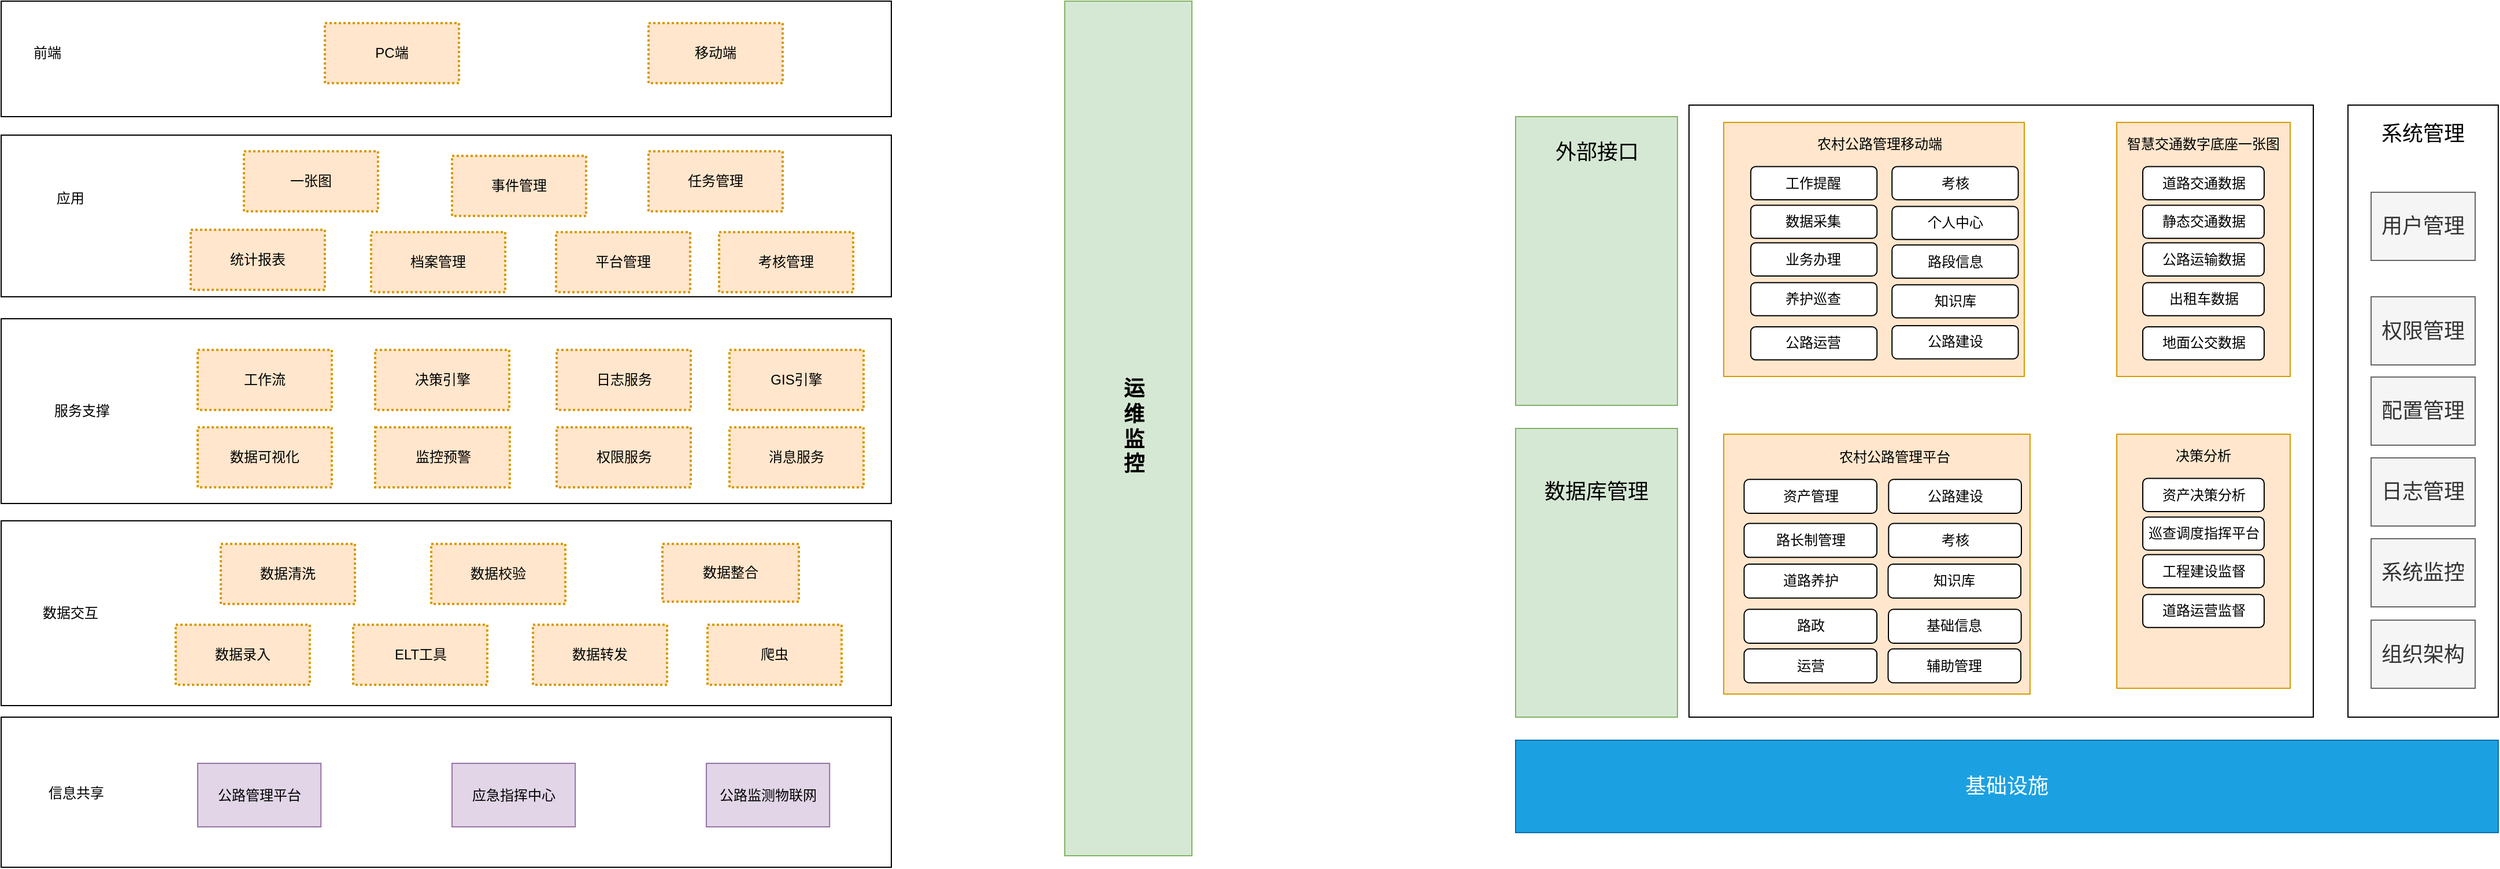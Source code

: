 <mxfile version="20.4.0" type="github">
  <diagram id="k3sl_BRwc1H5Ejsd1hgR" name="第 1 页">
    <mxGraphModel dx="1483" dy="827" grid="1" gridSize="10" guides="1" tooltips="1" connect="1" arrows="1" fold="1" page="1" pageScale="1" pageWidth="827" pageHeight="1169" math="0" shadow="0">
      <root>
        <mxCell id="0" />
        <mxCell id="1" parent="0" />
        <mxCell id="FcEx2lr4i81aOyHJjgHi-56" value="" style="rounded=0;whiteSpace=wrap;html=1;fontSize=18;" vertex="1" parent="1">
          <mxGeometry x="1550" y="190" width="540" height="530" as="geometry" />
        </mxCell>
        <mxCell id="isSvybaSc9SBgO7T6rGv-11" value="" style="group" parent="1" vertex="1" connectable="0">
          <mxGeometry x="1920" y="205" width="150" height="220" as="geometry" />
        </mxCell>
        <mxCell id="isSvybaSc9SBgO7T6rGv-3" value="" style="rounded=0;whiteSpace=wrap;html=1;fillColor=#ffe6cc;strokeColor=#d79b00;" parent="isSvybaSc9SBgO7T6rGv-11" vertex="1">
          <mxGeometry width="150" height="220" as="geometry" />
        </mxCell>
        <mxCell id="isSvybaSc9SBgO7T6rGv-2" value="智慧交通数字底座一张图" style="text;html=1;strokeColor=none;fillColor=none;align=center;verticalAlign=middle;whiteSpace=wrap;rounded=0;" parent="isSvybaSc9SBgO7T6rGv-11" vertex="1">
          <mxGeometry x="5" width="140" height="38.261" as="geometry" />
        </mxCell>
        <mxCell id="isSvybaSc9SBgO7T6rGv-4" value="道路交通数据" style="rounded=1;whiteSpace=wrap;html=1;" parent="isSvybaSc9SBgO7T6rGv-11" vertex="1">
          <mxGeometry x="22.5" y="38.261" width="105" height="28.696" as="geometry" />
        </mxCell>
        <mxCell id="isSvybaSc9SBgO7T6rGv-5" value="静态交通数据" style="rounded=1;whiteSpace=wrap;html=1;" parent="isSvybaSc9SBgO7T6rGv-11" vertex="1">
          <mxGeometry x="22.5" y="71.739" width="105" height="28.696" as="geometry" />
        </mxCell>
        <mxCell id="isSvybaSc9SBgO7T6rGv-6" value="公路运输数据" style="rounded=1;whiteSpace=wrap;html=1;" parent="isSvybaSc9SBgO7T6rGv-11" vertex="1">
          <mxGeometry x="22.5" y="104.261" width="105" height="28.696" as="geometry" />
        </mxCell>
        <mxCell id="isSvybaSc9SBgO7T6rGv-9" value="出租车数据&lt;span style=&quot;color: rgba(0, 0, 0, 0); font-family: monospace; font-size: 0px; text-align: start;&quot;&gt;%3CmxGraphModel%3E%3Croot%3E%3CmxCell%20id%3D%220%22%2F%3E%3CmxCell%20id%3D%221%22%20parent%3D%220%22%2F%3E%3CmxCell%20id%3D%222%22%20value%3D%22%E5%85%AC%E8%B7%AF%E8%BF%90%E8%BE%93%E6%95%B0%E6%8D%AE%22%20style%3D%22rounded%3D1%3BwhiteSpace%3Dwrap%3Bhtml%3D1%3B%22%20vertex%3D%221%22%20parent%3D%221%22%3E%3CmxGeometry%20x%3D%22122.5%22%20y%3D%22339%22%20width%3D%22105%22%20height%3D%2230%22%20as%3D%22geometry%22%2F%3E%3C%2FmxCell%3E%3C%2Froot%3E%3C%2FmxGraphModel%3E&lt;/span&gt;" style="rounded=1;whiteSpace=wrap;html=1;" parent="isSvybaSc9SBgO7T6rGv-11" vertex="1">
          <mxGeometry x="22.5" y="138.696" width="105" height="28.696" as="geometry" />
        </mxCell>
        <mxCell id="isSvybaSc9SBgO7T6rGv-10" value="地面公交数据" style="rounded=1;whiteSpace=wrap;html=1;" parent="isSvybaSc9SBgO7T6rGv-11" vertex="1">
          <mxGeometry x="22.5" y="176.957" width="105" height="28.696" as="geometry" />
        </mxCell>
        <mxCell id="isSvybaSc9SBgO7T6rGv-129" value="" style="rounded=0;whiteSpace=wrap;html=1;" parent="1" vertex="1">
          <mxGeometry x="90" y="100" width="770" height="100" as="geometry" />
        </mxCell>
        <mxCell id="isSvybaSc9SBgO7T6rGv-126" value="PC端" style="rounded=0;whiteSpace=wrap;html=1;dashed=1;dashPattern=1 1;strokeColor=#d79b00;strokeWidth=2;fillColor=#ffe6cc;" parent="1" vertex="1">
          <mxGeometry x="370" y="119" width="116" height="52" as="geometry" />
        </mxCell>
        <mxCell id="isSvybaSc9SBgO7T6rGv-127" value="移动端" style="rounded=0;whiteSpace=wrap;html=1;dashed=1;dashPattern=1 1;strokeColor=#d79b00;strokeWidth=2;fillColor=#ffe6cc;" parent="1" vertex="1">
          <mxGeometry x="650" y="119" width="116" height="52" as="geometry" />
        </mxCell>
        <mxCell id="isSvybaSc9SBgO7T6rGv-128" value="前端" style="text;html=1;strokeColor=none;fillColor=none;align=center;verticalAlign=middle;whiteSpace=wrap;rounded=0;" parent="1" vertex="1">
          <mxGeometry x="100" y="130" width="60" height="30" as="geometry" />
        </mxCell>
        <mxCell id="isSvybaSc9SBgO7T6rGv-137" value="" style="group" parent="1" vertex="1" connectable="0">
          <mxGeometry x="1580" y="475" width="265" height="225" as="geometry" />
        </mxCell>
        <mxCell id="isSvybaSc9SBgO7T6rGv-14" value="" style="rounded=0;whiteSpace=wrap;html=1;fillColor=#ffe6cc;strokeColor=#d79b00;" parent="isSvybaSc9SBgO7T6rGv-137" vertex="1">
          <mxGeometry width="265" height="225.0" as="geometry" />
        </mxCell>
        <mxCell id="isSvybaSc9SBgO7T6rGv-37" value="知识库" style="rounded=1;whiteSpace=wrap;html=1;" parent="isSvybaSc9SBgO7T6rGv-137" vertex="1">
          <mxGeometry x="142.217" y="112.5" width="114.833" height="29.348" as="geometry" />
        </mxCell>
        <mxCell id="isSvybaSc9SBgO7T6rGv-38" value="运营" style="rounded=1;whiteSpace=wrap;html=1;" parent="isSvybaSc9SBgO7T6rGv-137" vertex="1">
          <mxGeometry x="17.667" y="185.87" width="114.833" height="29.348" as="geometry" />
        </mxCell>
        <mxCell id="isSvybaSc9SBgO7T6rGv-40" value="基础信息" style="rounded=1;whiteSpace=wrap;html=1;" parent="isSvybaSc9SBgO7T6rGv-137" vertex="1">
          <mxGeometry x="142.499" y="151.63" width="114.833" height="29.348" as="geometry" />
        </mxCell>
        <mxCell id="isSvybaSc9SBgO7T6rGv-41" value="辅助管理" style="rounded=1;whiteSpace=wrap;html=1;" parent="isSvybaSc9SBgO7T6rGv-137" vertex="1">
          <mxGeometry x="142.217" y="185.87" width="114.833" height="29.348" as="geometry" />
        </mxCell>
        <mxCell id="isSvybaSc9SBgO7T6rGv-16" value="资产管理" style="rounded=1;whiteSpace=wrap;html=1;" parent="isSvybaSc9SBgO7T6rGv-137" vertex="1">
          <mxGeometry x="17.667" y="39.13" width="114.833" height="29.348" as="geometry" />
        </mxCell>
        <mxCell id="isSvybaSc9SBgO7T6rGv-17" value="路长制管理" style="rounded=1;whiteSpace=wrap;html=1;" parent="isSvybaSc9SBgO7T6rGv-137" vertex="1">
          <mxGeometry x="17.667" y="77.283" width="114.833" height="29.348" as="geometry" />
        </mxCell>
        <mxCell id="isSvybaSc9SBgO7T6rGv-18" value="道路养护" style="rounded=1;whiteSpace=wrap;html=1;" parent="isSvybaSc9SBgO7T6rGv-137" vertex="1">
          <mxGeometry x="17.667" y="112.5" width="114.833" height="29.348" as="geometry" />
        </mxCell>
        <mxCell id="isSvybaSc9SBgO7T6rGv-19" value="路政" style="rounded=1;whiteSpace=wrap;html=1;" parent="isSvybaSc9SBgO7T6rGv-137" vertex="1">
          <mxGeometry x="17.667" y="151.63" width="114.833" height="29.348" as="geometry" />
        </mxCell>
        <mxCell id="isSvybaSc9SBgO7T6rGv-20" value="公路建设" style="rounded=1;whiteSpace=wrap;html=1;" parent="isSvybaSc9SBgO7T6rGv-137" vertex="1">
          <mxGeometry x="142.658" y="39.13" width="114.833" height="29.348" as="geometry" />
        </mxCell>
        <mxCell id="isSvybaSc9SBgO7T6rGv-139" value="" style="group" parent="isSvybaSc9SBgO7T6rGv-137" vertex="1" connectable="0">
          <mxGeometry x="52.997" width="204.495" height="106.63" as="geometry" />
        </mxCell>
        <mxCell id="isSvybaSc9SBgO7T6rGv-15" value="农村公路管理平台" style="text;html=1;strokeColor=none;fillColor=none;align=center;verticalAlign=middle;whiteSpace=wrap;rounded=0;" parent="isSvybaSc9SBgO7T6rGv-139" vertex="1">
          <mxGeometry width="189.622" height="39.13" as="geometry" />
        </mxCell>
        <mxCell id="isSvybaSc9SBgO7T6rGv-39" value="考核" style="rounded=1;whiteSpace=wrap;html=1;" parent="isSvybaSc9SBgO7T6rGv-139" vertex="1">
          <mxGeometry x="89.661" y="77.283" width="114.833" height="29.348" as="geometry" />
        </mxCell>
        <mxCell id="isSvybaSc9SBgO7T6rGv-138" value="" style="group" parent="1" vertex="1" connectable="0">
          <mxGeometry x="1580" y="205" width="260" height="220" as="geometry" />
        </mxCell>
        <mxCell id="isSvybaSc9SBgO7T6rGv-22" value="" style="rounded=0;whiteSpace=wrap;html=1;fillColor=#ffe6cc;strokeColor=#d79b00;" parent="isSvybaSc9SBgO7T6rGv-138" vertex="1">
          <mxGeometry width="260" height="220" as="geometry" />
        </mxCell>
        <mxCell id="isSvybaSc9SBgO7T6rGv-23" value="农村公路管理移动端" style="text;html=1;strokeColor=none;fillColor=none;align=center;verticalAlign=middle;whiteSpace=wrap;rounded=0;" parent="isSvybaSc9SBgO7T6rGv-138" vertex="1">
          <mxGeometry x="62.4" width="145.6" height="38.261" as="geometry" />
        </mxCell>
        <mxCell id="isSvybaSc9SBgO7T6rGv-24" value="工作提醒" style="rounded=1;whiteSpace=wrap;html=1;" parent="isSvybaSc9SBgO7T6rGv-138" vertex="1">
          <mxGeometry x="23.4" y="38.261" width="109.2" height="28.696" as="geometry" />
        </mxCell>
        <mxCell id="isSvybaSc9SBgO7T6rGv-25" value="数据采集" style="rounded=1;whiteSpace=wrap;html=1;" parent="isSvybaSc9SBgO7T6rGv-138" vertex="1">
          <mxGeometry x="23.4" y="71.739" width="109.2" height="28.696" as="geometry" />
        </mxCell>
        <mxCell id="isSvybaSc9SBgO7T6rGv-26" value="业务办理" style="rounded=1;whiteSpace=wrap;html=1;" parent="isSvybaSc9SBgO7T6rGv-138" vertex="1">
          <mxGeometry x="23.4" y="104.261" width="109.2" height="28.696" as="geometry" />
        </mxCell>
        <mxCell id="isSvybaSc9SBgO7T6rGv-27" value="养护巡查" style="rounded=1;whiteSpace=wrap;html=1;" parent="isSvybaSc9SBgO7T6rGv-138" vertex="1">
          <mxGeometry x="23.4" y="138.696" width="109.2" height="28.696" as="geometry" />
        </mxCell>
        <mxCell id="isSvybaSc9SBgO7T6rGv-28" value="公路运营" style="rounded=1;whiteSpace=wrap;html=1;" parent="isSvybaSc9SBgO7T6rGv-138" vertex="1">
          <mxGeometry x="23.4" y="176.957" width="109.2" height="28.696" as="geometry" />
        </mxCell>
        <mxCell id="isSvybaSc9SBgO7T6rGv-59" value="考核" style="rounded=1;whiteSpace=wrap;html=1;" parent="isSvybaSc9SBgO7T6rGv-138" vertex="1">
          <mxGeometry x="145.6" y="38.261" width="109.2" height="28.696" as="geometry" />
        </mxCell>
        <mxCell id="isSvybaSc9SBgO7T6rGv-60" value="个人中心" style="rounded=1;whiteSpace=wrap;html=1;" parent="isSvybaSc9SBgO7T6rGv-138" vertex="1">
          <mxGeometry x="145.6" y="72.696" width="109.2" height="28.696" as="geometry" />
        </mxCell>
        <mxCell id="isSvybaSc9SBgO7T6rGv-61" value="路段信息" style="rounded=1;whiteSpace=wrap;html=1;" parent="isSvybaSc9SBgO7T6rGv-138" vertex="1">
          <mxGeometry x="145.6" y="106.174" width="109.2" height="28.696" as="geometry" />
        </mxCell>
        <mxCell id="isSvybaSc9SBgO7T6rGv-62" value="知识库" style="rounded=1;whiteSpace=wrap;html=1;" parent="isSvybaSc9SBgO7T6rGv-138" vertex="1">
          <mxGeometry x="145.6" y="140.609" width="109.2" height="28.696" as="geometry" />
        </mxCell>
        <mxCell id="isSvybaSc9SBgO7T6rGv-63" value="公路建设" style="rounded=1;whiteSpace=wrap;html=1;" parent="isSvybaSc9SBgO7T6rGv-138" vertex="1">
          <mxGeometry x="145.6" y="176" width="109.2" height="28.696" as="geometry" />
        </mxCell>
        <mxCell id="FcEx2lr4i81aOyHJjgHi-6" value="" style="group" vertex="1" connectable="0" parent="1">
          <mxGeometry x="90" y="216" width="800" height="140" as="geometry" />
        </mxCell>
        <mxCell id="isSvybaSc9SBgO7T6rGv-141" value="" style="rounded=0;whiteSpace=wrap;html=1;" parent="FcEx2lr4i81aOyHJjgHi-6" vertex="1">
          <mxGeometry width="770" height="140" as="geometry" />
        </mxCell>
        <mxCell id="isSvybaSc9SBgO7T6rGv-140" value="应用" style="text;html=1;strokeColor=none;fillColor=none;align=center;verticalAlign=middle;whiteSpace=wrap;rounded=0;" parent="FcEx2lr4i81aOyHJjgHi-6" vertex="1">
          <mxGeometry x="30" y="40" width="60" height="30" as="geometry" />
        </mxCell>
        <mxCell id="FcEx2lr4i81aOyHJjgHi-1" value="一张图" style="rounded=0;whiteSpace=wrap;html=1;dashed=1;dashPattern=1 1;strokeColor=#d79b00;strokeWidth=2;fillColor=#ffe6cc;" vertex="1" parent="FcEx2lr4i81aOyHJjgHi-6">
          <mxGeometry x="210" y="14" width="116" height="52" as="geometry" />
        </mxCell>
        <mxCell id="FcEx2lr4i81aOyHJjgHi-2" value="考核管理" style="rounded=0;whiteSpace=wrap;html=1;dashed=1;dashPattern=1 1;strokeColor=#d79b00;strokeWidth=2;fillColor=#ffe6cc;" vertex="1" parent="FcEx2lr4i81aOyHJjgHi-6">
          <mxGeometry x="621" y="84" width="116" height="52" as="geometry" />
        </mxCell>
        <mxCell id="FcEx2lr4i81aOyHJjgHi-3" value="事件管理" style="rounded=0;whiteSpace=wrap;html=1;dashed=1;dashPattern=1 1;strokeColor=#d79b00;strokeWidth=2;fillColor=#ffe6cc;" vertex="1" parent="FcEx2lr4i81aOyHJjgHi-6">
          <mxGeometry x="390" y="18" width="116" height="52" as="geometry" />
        </mxCell>
        <mxCell id="FcEx2lr4i81aOyHJjgHi-5" value="任务管理" style="rounded=0;whiteSpace=wrap;html=1;dashed=1;dashPattern=1 1;strokeColor=#d79b00;strokeWidth=2;fillColor=#ffe6cc;" vertex="1" parent="FcEx2lr4i81aOyHJjgHi-6">
          <mxGeometry x="560" y="14" width="116" height="52" as="geometry" />
        </mxCell>
        <mxCell id="FcEx2lr4i81aOyHJjgHi-64" value="统计报表" style="rounded=0;whiteSpace=wrap;html=1;dashed=1;dashPattern=1 1;strokeColor=#d79b00;strokeWidth=2;fillColor=#ffe6cc;" vertex="1" parent="FcEx2lr4i81aOyHJjgHi-6">
          <mxGeometry x="164" y="82" width="116" height="52" as="geometry" />
        </mxCell>
        <mxCell id="FcEx2lr4i81aOyHJjgHi-65" value="平台管理" style="rounded=0;whiteSpace=wrap;html=1;dashed=1;dashPattern=1 1;strokeColor=#d79b00;strokeWidth=2;fillColor=#ffe6cc;" vertex="1" parent="FcEx2lr4i81aOyHJjgHi-6">
          <mxGeometry x="480" y="84" width="116" height="52" as="geometry" />
        </mxCell>
        <mxCell id="FcEx2lr4i81aOyHJjgHi-66" value="档案管理" style="rounded=0;whiteSpace=wrap;html=1;dashed=1;dashPattern=1 1;strokeColor=#d79b00;strokeWidth=2;fillColor=#ffe6cc;" vertex="1" parent="FcEx2lr4i81aOyHJjgHi-6">
          <mxGeometry x="320" y="84" width="116" height="52" as="geometry" />
        </mxCell>
        <mxCell id="FcEx2lr4i81aOyHJjgHi-7" value="" style="group" vertex="1" connectable="0" parent="1">
          <mxGeometry x="90" y="375" width="770" height="160" as="geometry" />
        </mxCell>
        <mxCell id="isSvybaSc9SBgO7T6rGv-124" value="" style="rounded=0;whiteSpace=wrap;html=1;" parent="FcEx2lr4i81aOyHJjgHi-7" vertex="1">
          <mxGeometry width="770" height="160" as="geometry" />
        </mxCell>
        <mxCell id="isSvybaSc9SBgO7T6rGv-106" value="GIS引擎" style="rounded=0;whiteSpace=wrap;html=1;dashed=1;dashPattern=1 1;strokeColor=#d79b00;strokeWidth=2;fillColor=#ffe6cc;" parent="FcEx2lr4i81aOyHJjgHi-7" vertex="1">
          <mxGeometry x="630" y="27" width="116" height="52" as="geometry" />
        </mxCell>
        <mxCell id="isSvybaSc9SBgO7T6rGv-109" value="权限服务" style="rounded=0;whiteSpace=wrap;html=1;dashed=1;dashPattern=1 1;strokeColor=#d79b00;strokeWidth=2;fillColor=#ffe6cc;" parent="FcEx2lr4i81aOyHJjgHi-7" vertex="1">
          <mxGeometry x="480.5" y="94" width="116" height="52" as="geometry" />
        </mxCell>
        <mxCell id="isSvybaSc9SBgO7T6rGv-110" value="消息服务" style="rounded=0;whiteSpace=wrap;html=1;dashed=1;dashPattern=1 1;strokeColor=#d79b00;strokeWidth=2;fillColor=#ffe6cc;" parent="FcEx2lr4i81aOyHJjgHi-7" vertex="1">
          <mxGeometry x="630" y="94" width="116" height="52" as="geometry" />
        </mxCell>
        <mxCell id="isSvybaSc9SBgO7T6rGv-119" value="工作流" style="rounded=0;whiteSpace=wrap;html=1;dashed=1;dashPattern=1 1;strokeColor=#d79b00;strokeWidth=2;fillColor=#ffe6cc;" parent="FcEx2lr4i81aOyHJjgHi-7" vertex="1">
          <mxGeometry x="170" y="27" width="116" height="52" as="geometry" />
        </mxCell>
        <mxCell id="isSvybaSc9SBgO7T6rGv-120" value="决策引擎" style="rounded=0;whiteSpace=wrap;html=1;dashed=1;dashPattern=1 1;strokeColor=#d79b00;strokeWidth=2;fillColor=#ffe6cc;" parent="FcEx2lr4i81aOyHJjgHi-7" vertex="1">
          <mxGeometry x="323.5" y="27" width="116" height="52" as="geometry" />
        </mxCell>
        <mxCell id="isSvybaSc9SBgO7T6rGv-125" value="服务支撑" style="text;html=1;strokeColor=none;fillColor=none;align=center;verticalAlign=middle;whiteSpace=wrap;rounded=0;" parent="FcEx2lr4i81aOyHJjgHi-7" vertex="1">
          <mxGeometry x="40" y="66" width="60" height="28" as="geometry" />
        </mxCell>
        <mxCell id="FcEx2lr4i81aOyHJjgHi-44" value="数据可视化" style="rounded=0;whiteSpace=wrap;html=1;dashed=1;dashPattern=1 1;strokeColor=#d79b00;strokeWidth=2;fillColor=#ffe6cc;" vertex="1" parent="FcEx2lr4i81aOyHJjgHi-7">
          <mxGeometry x="170" y="94" width="116" height="52" as="geometry" />
        </mxCell>
        <mxCell id="FcEx2lr4i81aOyHJjgHi-45" value="监控预警" style="rounded=0;whiteSpace=wrap;html=1;dashed=1;dashPattern=1 1;strokeColor=#d79b00;strokeWidth=2;fillColor=#ffe6cc;" vertex="1" parent="FcEx2lr4i81aOyHJjgHi-7">
          <mxGeometry x="323.5" y="94" width="116.5" height="52" as="geometry" />
        </mxCell>
        <mxCell id="FcEx2lr4i81aOyHJjgHi-67" value="日志服务" style="rounded=0;whiteSpace=wrap;html=1;dashed=1;dashPattern=1 1;strokeColor=#d79b00;strokeWidth=2;fillColor=#ffe6cc;" vertex="1" parent="FcEx2lr4i81aOyHJjgHi-7">
          <mxGeometry x="480.5" y="27" width="116" height="52" as="geometry" />
        </mxCell>
        <mxCell id="FcEx2lr4i81aOyHJjgHi-25" value="" style="group" vertex="1" connectable="0" parent="1">
          <mxGeometry x="1010" y="100" width="110" height="740" as="geometry" />
        </mxCell>
        <mxCell id="FcEx2lr4i81aOyHJjgHi-23" value="" style="rounded=0;whiteSpace=wrap;html=1;fillColor=#d5e8d4;strokeColor=#82b366;" vertex="1" parent="FcEx2lr4i81aOyHJjgHi-25">
          <mxGeometry width="110" height="740.0" as="geometry" />
        </mxCell>
        <mxCell id="FcEx2lr4i81aOyHJjgHi-24" value="运维监控" style="text;html=1;strokeColor=none;fillColor=none;align=center;verticalAlign=middle;whiteSpace=wrap;rounded=0;fontStyle=1;fontSize=18;" vertex="1" parent="FcEx2lr4i81aOyHJjgHi-25">
          <mxGeometry x="50" y="88.034" width="20" height="562.655" as="geometry" />
        </mxCell>
        <mxCell id="FcEx2lr4i81aOyHJjgHi-39" value="" style="group" vertex="1" connectable="0" parent="1">
          <mxGeometry x="90" y="720" width="770" height="130" as="geometry" />
        </mxCell>
        <mxCell id="FcEx2lr4i81aOyHJjgHi-10" value="" style="rounded=0;whiteSpace=wrap;html=1;" vertex="1" parent="FcEx2lr4i81aOyHJjgHi-39">
          <mxGeometry width="770" height="130" as="geometry" />
        </mxCell>
        <mxCell id="FcEx2lr4i81aOyHJjgHi-8" value="" style="group;" vertex="1" connectable="0" parent="FcEx2lr4i81aOyHJjgHi-39">
          <mxGeometry x="120" y="40" width="637" height="55" as="geometry" />
        </mxCell>
        <mxCell id="isSvybaSc9SBgO7T6rGv-99" value="公路管理平台" style="rounded=0;whiteSpace=wrap;html=1;fillColor=#e1d5e7;strokeColor=#9673a6;" parent="FcEx2lr4i81aOyHJjgHi-8" vertex="1">
          <mxGeometry x="50" width="106.611" height="55" as="geometry" />
        </mxCell>
        <mxCell id="isSvybaSc9SBgO7T6rGv-100" value="应急指挥中心" style="rounded=0;whiteSpace=wrap;html=1;fillColor=#e1d5e7;strokeColor=#9673a6;" parent="FcEx2lr4i81aOyHJjgHi-8" vertex="1">
          <mxGeometry x="270.001" width="106.611" height="55" as="geometry" />
        </mxCell>
        <mxCell id="isSvybaSc9SBgO7T6rGv-101" value="公路监测物联网" style="rounded=0;whiteSpace=wrap;html=1;fillColor=#e1d5e7;strokeColor=#9673a6;" parent="FcEx2lr4i81aOyHJjgHi-8" vertex="1">
          <mxGeometry x="490.0" width="106.611" height="55" as="geometry" />
        </mxCell>
        <mxCell id="FcEx2lr4i81aOyHJjgHi-22" value="信息共享" style="text;html=1;strokeColor=none;fillColor=none;align=center;verticalAlign=middle;whiteSpace=wrap;rounded=0;" vertex="1" parent="FcEx2lr4i81aOyHJjgHi-39">
          <mxGeometry x="30" y="51" width="70" height="29" as="geometry" />
        </mxCell>
        <mxCell id="FcEx2lr4i81aOyHJjgHi-43" value="" style="group" vertex="1" connectable="0" parent="1">
          <mxGeometry x="90" y="550" width="770" height="160" as="geometry" />
        </mxCell>
        <mxCell id="FcEx2lr4i81aOyHJjgHi-28" value="" style="rounded=0;whiteSpace=wrap;html=1;" vertex="1" parent="FcEx2lr4i81aOyHJjgHi-43">
          <mxGeometry width="770" height="160" as="geometry" />
        </mxCell>
        <mxCell id="FcEx2lr4i81aOyHJjgHi-29" value="爬虫" style="rounded=0;whiteSpace=wrap;html=1;dashed=1;dashPattern=1 1;strokeColor=#d79b00;strokeWidth=2;fillColor=#ffe6cc;" vertex="1" parent="FcEx2lr4i81aOyHJjgHi-43">
          <mxGeometry x="611" y="90" width="116" height="52" as="geometry" />
        </mxCell>
        <mxCell id="FcEx2lr4i81aOyHJjgHi-32" value="数据录入" style="rounded=0;whiteSpace=wrap;html=1;dashed=1;dashPattern=1 1;strokeColor=#d79b00;strokeWidth=2;fillColor=#ffe6cc;" vertex="1" parent="FcEx2lr4i81aOyHJjgHi-43">
          <mxGeometry x="151" y="90" width="116" height="52" as="geometry" />
        </mxCell>
        <mxCell id="FcEx2lr4i81aOyHJjgHi-33" value="ELT工具" style="rounded=0;whiteSpace=wrap;html=1;dashed=1;dashPattern=1 1;strokeColor=#d79b00;strokeWidth=2;fillColor=#ffe6cc;" vertex="1" parent="FcEx2lr4i81aOyHJjgHi-43">
          <mxGeometry x="304.5" y="90" width="116" height="52" as="geometry" />
        </mxCell>
        <mxCell id="FcEx2lr4i81aOyHJjgHi-34" value="数据转发" style="rounded=0;whiteSpace=wrap;html=1;dashed=1;dashPattern=1 1;strokeColor=#d79b00;strokeWidth=2;fillColor=#ffe6cc;" vertex="1" parent="FcEx2lr4i81aOyHJjgHi-43">
          <mxGeometry x="460" y="90" width="116" height="52" as="geometry" />
        </mxCell>
        <mxCell id="FcEx2lr4i81aOyHJjgHi-37" value="数据交互" style="text;html=1;strokeColor=none;fillColor=none;align=center;verticalAlign=middle;whiteSpace=wrap;rounded=0;" vertex="1" parent="FcEx2lr4i81aOyHJjgHi-43">
          <mxGeometry x="30" y="66" width="60" height="28" as="geometry" />
        </mxCell>
        <mxCell id="FcEx2lr4i81aOyHJjgHi-40" value="数据清洗" style="rounded=0;whiteSpace=wrap;html=1;dashed=1;dashPattern=1 1;strokeColor=#d79b00;strokeWidth=2;fillColor=#ffe6cc;" vertex="1" parent="FcEx2lr4i81aOyHJjgHi-43">
          <mxGeometry x="190" y="20" width="116" height="52" as="geometry" />
        </mxCell>
        <mxCell id="FcEx2lr4i81aOyHJjgHi-41" value="数据校验" style="rounded=0;whiteSpace=wrap;html=1;dashed=1;dashPattern=1 1;strokeColor=#d79b00;strokeWidth=2;fillColor=#ffe6cc;" vertex="1" parent="FcEx2lr4i81aOyHJjgHi-43">
          <mxGeometry x="372" y="20" width="116" height="52" as="geometry" />
        </mxCell>
        <mxCell id="FcEx2lr4i81aOyHJjgHi-42" value="数据整合" style="rounded=0;whiteSpace=wrap;html=1;dashed=1;dashPattern=1 1;strokeColor=#d79b00;strokeWidth=2;fillColor=#ffe6cc;" vertex="1" parent="FcEx2lr4i81aOyHJjgHi-43">
          <mxGeometry x="572" y="20" width="118" height="50" as="geometry" />
        </mxCell>
        <mxCell id="FcEx2lr4i81aOyHJjgHi-46" value="" style="group" vertex="1" connectable="0" parent="1">
          <mxGeometry x="1920" y="475" width="150" height="220" as="geometry" />
        </mxCell>
        <mxCell id="FcEx2lr4i81aOyHJjgHi-47" value="" style="rounded=0;whiteSpace=wrap;html=1;fillColor=#ffe6cc;strokeColor=#d79b00;" vertex="1" parent="FcEx2lr4i81aOyHJjgHi-46">
          <mxGeometry width="150" height="220" as="geometry" />
        </mxCell>
        <mxCell id="FcEx2lr4i81aOyHJjgHi-48" value="决策分析" style="text;html=1;strokeColor=none;fillColor=none;align=center;verticalAlign=middle;whiteSpace=wrap;rounded=0;" vertex="1" parent="FcEx2lr4i81aOyHJjgHi-46">
          <mxGeometry x="5" width="140" height="38.261" as="geometry" />
        </mxCell>
        <mxCell id="FcEx2lr4i81aOyHJjgHi-49" value="资产决策分析" style="rounded=1;whiteSpace=wrap;html=1;" vertex="1" parent="FcEx2lr4i81aOyHJjgHi-46">
          <mxGeometry x="22.5" y="38.261" width="105" height="28.696" as="geometry" />
        </mxCell>
        <mxCell id="FcEx2lr4i81aOyHJjgHi-50" value="巡查调度指挥平台" style="rounded=1;whiteSpace=wrap;html=1;" vertex="1" parent="FcEx2lr4i81aOyHJjgHi-46">
          <mxGeometry x="22.5" y="71.739" width="105" height="28.696" as="geometry" />
        </mxCell>
        <mxCell id="FcEx2lr4i81aOyHJjgHi-51" value="工程建设监督" style="rounded=1;whiteSpace=wrap;html=1;" vertex="1" parent="FcEx2lr4i81aOyHJjgHi-46">
          <mxGeometry x="22.5" y="104.261" width="105" height="28.696" as="geometry" />
        </mxCell>
        <mxCell id="FcEx2lr4i81aOyHJjgHi-52" value="道路运营监督" style="rounded=1;whiteSpace=wrap;html=1;" vertex="1" parent="FcEx2lr4i81aOyHJjgHi-46">
          <mxGeometry x="22.5" y="138.696" width="105" height="28.696" as="geometry" />
        </mxCell>
        <mxCell id="FcEx2lr4i81aOyHJjgHi-55" value="" style="rounded=0;whiteSpace=wrap;html=1;fontSize=18;fillColor=#d5e8d4;strokeColor=#82b366;" vertex="1" parent="1">
          <mxGeometry x="1400" y="200" width="140" height="250" as="geometry" />
        </mxCell>
        <mxCell id="FcEx2lr4i81aOyHJjgHi-57" value="" style="rounded=0;whiteSpace=wrap;html=1;fontSize=18;" vertex="1" parent="1">
          <mxGeometry x="2120" y="190" width="130" height="530" as="geometry" />
        </mxCell>
        <mxCell id="FcEx2lr4i81aOyHJjgHi-58" value="系统管理" style="text;html=1;strokeColor=none;fillColor=none;align=center;verticalAlign=middle;whiteSpace=wrap;rounded=0;fontSize=18;" vertex="1" parent="1">
          <mxGeometry x="2140" y="200" width="90" height="30" as="geometry" />
        </mxCell>
        <mxCell id="FcEx2lr4i81aOyHJjgHi-59" value="用户管理" style="rounded=0;whiteSpace=wrap;html=1;fontSize=18;fillColor=#f5f5f5;fontColor=#333333;strokeColor=#666666;" vertex="1" parent="1">
          <mxGeometry x="2140" y="265.5" width="90" height="59" as="geometry" />
        </mxCell>
        <mxCell id="FcEx2lr4i81aOyHJjgHi-60" value="权限管理&lt;span style=&quot;color: rgba(0, 0, 0, 0); font-family: monospace; font-size: 0px; text-align: start;&quot;&gt;%3CmxGraphModel%3E%3Croot%3E%3CmxCell%20id%3D%220%22%2F%3E%3CmxCell%20id%3D%221%22%20parent%3D%220%22%2F%3E%3CmxCell%20id%3D%222%22%20value%3D%22%E7%94%A8%E6%88%B7%E7%AE%A1%E7%90%86%22%20style%3D%22rounded%3D0%3BwhiteSpace%3Dwrap%3Bhtml%3D1%3BfontSize%3D18%3B%22%20vertex%3D%221%22%20parent%3D%221%22%3E%3CmxGeometry%20x%3D%222140%22%20y%3D%22250.5%22%20width%3D%2290%22%20height%3D%2259%22%20as%3D%22geometry%22%2F%3E%3C%2FmxCell%3E%3C%2Froot%3E%3C%2FmxGraphModel%3E&lt;/span&gt;" style="rounded=0;whiteSpace=wrap;html=1;fontSize=18;fillColor=#f5f5f5;fontColor=#333333;strokeColor=#666666;" vertex="1" parent="1">
          <mxGeometry x="2140" y="356" width="90" height="59" as="geometry" />
        </mxCell>
        <mxCell id="FcEx2lr4i81aOyHJjgHi-61" value="配置管理" style="rounded=0;whiteSpace=wrap;html=1;fontSize=18;fillColor=#f5f5f5;fontColor=#333333;strokeColor=#666666;" vertex="1" parent="1">
          <mxGeometry x="2140" y="425.5" width="90" height="59" as="geometry" />
        </mxCell>
        <mxCell id="FcEx2lr4i81aOyHJjgHi-62" value="日志管理" style="rounded=0;whiteSpace=wrap;html=1;fontSize=18;fillColor=#f5f5f5;fontColor=#333333;strokeColor=#666666;" vertex="1" parent="1">
          <mxGeometry x="2140" y="495.5" width="90" height="59" as="geometry" />
        </mxCell>
        <mxCell id="FcEx2lr4i81aOyHJjgHi-63" value="系统监控" style="rounded=0;whiteSpace=wrap;html=1;fontSize=18;fillColor=#f5f5f5;fontColor=#333333;strokeColor=#666666;" vertex="1" parent="1">
          <mxGeometry x="2140" y="565.5" width="90" height="59" as="geometry" />
        </mxCell>
        <mxCell id="FcEx2lr4i81aOyHJjgHi-68" value="外部接口" style="text;html=1;strokeColor=none;fillColor=none;align=center;verticalAlign=middle;whiteSpace=wrap;rounded=0;fontSize=18;" vertex="1" parent="1">
          <mxGeometry x="1432.5" y="216" width="75" height="30" as="geometry" />
        </mxCell>
        <mxCell id="FcEx2lr4i81aOyHJjgHi-69" value="" style="rounded=0;whiteSpace=wrap;html=1;fontSize=18;fillColor=#d5e8d4;strokeColor=#82b366;" vertex="1" parent="1">
          <mxGeometry x="1400" y="470" width="140" height="250" as="geometry" />
        </mxCell>
        <mxCell id="FcEx2lr4i81aOyHJjgHi-70" value="数据库管理" style="text;html=1;strokeColor=none;fillColor=none;align=center;verticalAlign=middle;whiteSpace=wrap;rounded=0;fontSize=18;" vertex="1" parent="1">
          <mxGeometry x="1421.25" y="510" width="97.5" height="30" as="geometry" />
        </mxCell>
        <mxCell id="FcEx2lr4i81aOyHJjgHi-71" value="基础设施" style="rounded=0;whiteSpace=wrap;html=1;fontSize=18;fillColor=#1ba1e2;fontColor=#ffffff;strokeColor=#006EAF;" vertex="1" parent="1">
          <mxGeometry x="1400" y="740" width="850" height="80" as="geometry" />
        </mxCell>
        <mxCell id="FcEx2lr4i81aOyHJjgHi-80" value="组织架构" style="rounded=0;whiteSpace=wrap;html=1;fontSize=18;fillColor=#f5f5f5;fontColor=#333333;strokeColor=#666666;" vertex="1" parent="1">
          <mxGeometry x="2140" y="636" width="90" height="59" as="geometry" />
        </mxCell>
      </root>
    </mxGraphModel>
  </diagram>
</mxfile>
